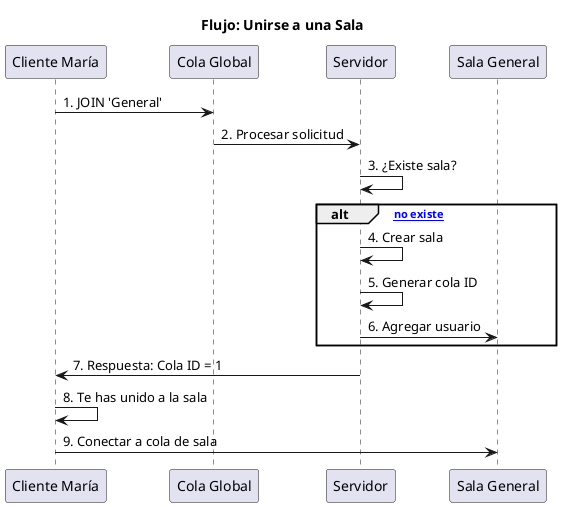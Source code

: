@startuml flujo_unirse_sala
title Flujo: Unirse a una Sala

participant "Cliente María" as CM
participant "Cola Global" as CG
participant "Servidor" as S
participant "Sala General" as SG

CM -> CG : 1. JOIN 'General'
CG -> S : 2. Procesar solicitud
S -> S : 3. ¿Existe sala?

alt [Sala no existe]
    S -> S : 4. Crear sala
    S -> S : 5. Generar cola ID
    S -> SG : 6. Agregar usuario
end

S -> CM : 7. Respuesta: Cola ID = 1
CM -> CM : 8. Te has unido a la sala
CM -> SG : 9. Conectar a cola de sala

@enduml
